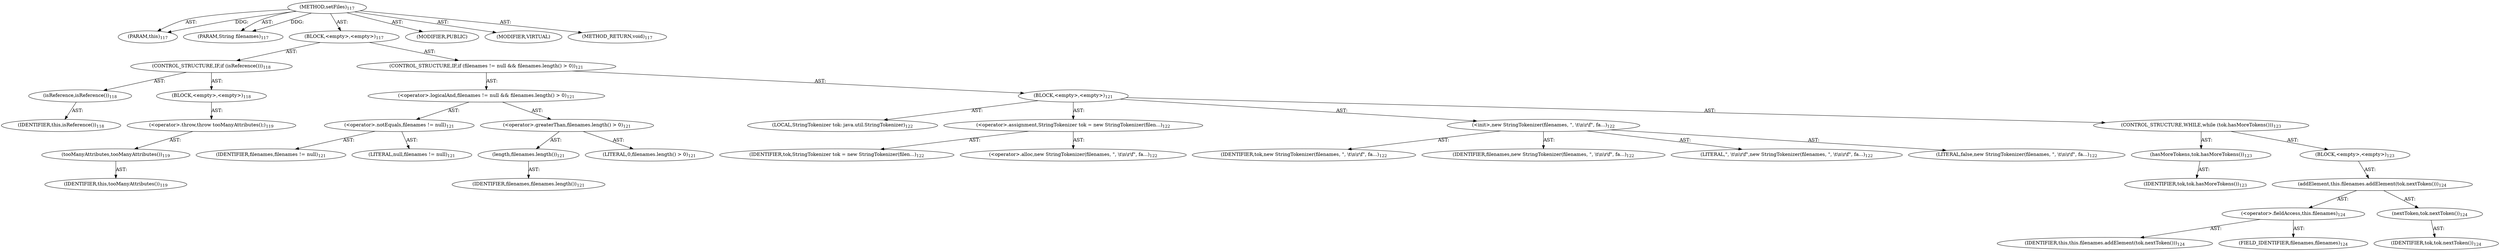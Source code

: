 digraph "setFiles" {  
"111669149701" [label = <(METHOD,setFiles)<SUB>117</SUB>> ]
"115964116995" [label = <(PARAM,this)<SUB>117</SUB>> ]
"115964117004" [label = <(PARAM,String filenames)<SUB>117</SUB>> ]
"25769803784" [label = <(BLOCK,&lt;empty&gt;,&lt;empty&gt;)<SUB>117</SUB>> ]
"47244640259" [label = <(CONTROL_STRUCTURE,IF,if (isReference()))<SUB>118</SUB>> ]
"30064771109" [label = <(isReference,isReference())<SUB>118</SUB>> ]
"68719476742" [label = <(IDENTIFIER,this,isReference())<SUB>118</SUB>> ]
"25769803785" [label = <(BLOCK,&lt;empty&gt;,&lt;empty&gt;)<SUB>118</SUB>> ]
"30064771110" [label = <(&lt;operator&gt;.throw,throw tooManyAttributes();)<SUB>119</SUB>> ]
"30064771111" [label = <(tooManyAttributes,tooManyAttributes())<SUB>119</SUB>> ]
"68719476743" [label = <(IDENTIFIER,this,tooManyAttributes())<SUB>119</SUB>> ]
"47244640260" [label = <(CONTROL_STRUCTURE,IF,if (filenames != null &amp;&amp; filenames.length() &gt; 0))<SUB>121</SUB>> ]
"30064771112" [label = <(&lt;operator&gt;.logicalAnd,filenames != null &amp;&amp; filenames.length() &gt; 0)<SUB>121</SUB>> ]
"30064771113" [label = <(&lt;operator&gt;.notEquals,filenames != null)<SUB>121</SUB>> ]
"68719476771" [label = <(IDENTIFIER,filenames,filenames != null)<SUB>121</SUB>> ]
"90194313218" [label = <(LITERAL,null,filenames != null)<SUB>121</SUB>> ]
"30064771114" [label = <(&lt;operator&gt;.greaterThan,filenames.length() &gt; 0)<SUB>121</SUB>> ]
"30064771115" [label = <(length,filenames.length())<SUB>121</SUB>> ]
"68719476772" [label = <(IDENTIFIER,filenames,filenames.length())<SUB>121</SUB>> ]
"90194313219" [label = <(LITERAL,0,filenames.length() &gt; 0)<SUB>121</SUB>> ]
"25769803786" [label = <(BLOCK,&lt;empty&gt;,&lt;empty&gt;)<SUB>121</SUB>> ]
"94489280512" [label = <(LOCAL,StringTokenizer tok: java.util.StringTokenizer)<SUB>122</SUB>> ]
"30064771116" [label = <(&lt;operator&gt;.assignment,StringTokenizer tok = new StringTokenizer(filen...)<SUB>122</SUB>> ]
"68719476773" [label = <(IDENTIFIER,tok,StringTokenizer tok = new StringTokenizer(filen...)<SUB>122</SUB>> ]
"30064771117" [label = <(&lt;operator&gt;.alloc,new StringTokenizer(filenames, &quot;, \t\n\r\f&quot;, fa...)<SUB>122</SUB>> ]
"30064771118" [label = <(&lt;init&gt;,new StringTokenizer(filenames, &quot;, \t\n\r\f&quot;, fa...)<SUB>122</SUB>> ]
"68719476774" [label = <(IDENTIFIER,tok,new StringTokenizer(filenames, &quot;, \t\n\r\f&quot;, fa...)<SUB>122</SUB>> ]
"68719476775" [label = <(IDENTIFIER,filenames,new StringTokenizer(filenames, &quot;, \t\n\r\f&quot;, fa...)<SUB>122</SUB>> ]
"90194313220" [label = <(LITERAL,&quot;, \t\n\r\f&quot;,new StringTokenizer(filenames, &quot;, \t\n\r\f&quot;, fa...)<SUB>122</SUB>> ]
"90194313221" [label = <(LITERAL,false,new StringTokenizer(filenames, &quot;, \t\n\r\f&quot;, fa...)<SUB>122</SUB>> ]
"47244640261" [label = <(CONTROL_STRUCTURE,WHILE,while (tok.hasMoreTokens()))<SUB>123</SUB>> ]
"30064771119" [label = <(hasMoreTokens,tok.hasMoreTokens())<SUB>123</SUB>> ]
"68719476776" [label = <(IDENTIFIER,tok,tok.hasMoreTokens())<SUB>123</SUB>> ]
"25769803787" [label = <(BLOCK,&lt;empty&gt;,&lt;empty&gt;)<SUB>123</SUB>> ]
"30064771120" [label = <(addElement,this.filenames.addElement(tok.nextToken()))<SUB>124</SUB>> ]
"30064771121" [label = <(&lt;operator&gt;.fieldAccess,this.filenames)<SUB>124</SUB>> ]
"68719476744" [label = <(IDENTIFIER,this,this.filenames.addElement(tok.nextToken()))<SUB>124</SUB>> ]
"55834574860" [label = <(FIELD_IDENTIFIER,filenames,filenames)<SUB>124</SUB>> ]
"30064771122" [label = <(nextToken,tok.nextToken())<SUB>124</SUB>> ]
"68719476777" [label = <(IDENTIFIER,tok,tok.nextToken())<SUB>124</SUB>> ]
"133143986188" [label = <(MODIFIER,PUBLIC)> ]
"133143986189" [label = <(MODIFIER,VIRTUAL)> ]
"128849018885" [label = <(METHOD_RETURN,void)<SUB>117</SUB>> ]
  "111669149701" -> "115964116995"  [ label = "AST: "] 
  "111669149701" -> "115964117004"  [ label = "AST: "] 
  "111669149701" -> "25769803784"  [ label = "AST: "] 
  "111669149701" -> "133143986188"  [ label = "AST: "] 
  "111669149701" -> "133143986189"  [ label = "AST: "] 
  "111669149701" -> "128849018885"  [ label = "AST: "] 
  "25769803784" -> "47244640259"  [ label = "AST: "] 
  "25769803784" -> "47244640260"  [ label = "AST: "] 
  "47244640259" -> "30064771109"  [ label = "AST: "] 
  "47244640259" -> "25769803785"  [ label = "AST: "] 
  "30064771109" -> "68719476742"  [ label = "AST: "] 
  "25769803785" -> "30064771110"  [ label = "AST: "] 
  "30064771110" -> "30064771111"  [ label = "AST: "] 
  "30064771111" -> "68719476743"  [ label = "AST: "] 
  "47244640260" -> "30064771112"  [ label = "AST: "] 
  "47244640260" -> "25769803786"  [ label = "AST: "] 
  "30064771112" -> "30064771113"  [ label = "AST: "] 
  "30064771112" -> "30064771114"  [ label = "AST: "] 
  "30064771113" -> "68719476771"  [ label = "AST: "] 
  "30064771113" -> "90194313218"  [ label = "AST: "] 
  "30064771114" -> "30064771115"  [ label = "AST: "] 
  "30064771114" -> "90194313219"  [ label = "AST: "] 
  "30064771115" -> "68719476772"  [ label = "AST: "] 
  "25769803786" -> "94489280512"  [ label = "AST: "] 
  "25769803786" -> "30064771116"  [ label = "AST: "] 
  "25769803786" -> "30064771118"  [ label = "AST: "] 
  "25769803786" -> "47244640261"  [ label = "AST: "] 
  "30064771116" -> "68719476773"  [ label = "AST: "] 
  "30064771116" -> "30064771117"  [ label = "AST: "] 
  "30064771118" -> "68719476774"  [ label = "AST: "] 
  "30064771118" -> "68719476775"  [ label = "AST: "] 
  "30064771118" -> "90194313220"  [ label = "AST: "] 
  "30064771118" -> "90194313221"  [ label = "AST: "] 
  "47244640261" -> "30064771119"  [ label = "AST: "] 
  "47244640261" -> "25769803787"  [ label = "AST: "] 
  "30064771119" -> "68719476776"  [ label = "AST: "] 
  "25769803787" -> "30064771120"  [ label = "AST: "] 
  "30064771120" -> "30064771121"  [ label = "AST: "] 
  "30064771120" -> "30064771122"  [ label = "AST: "] 
  "30064771121" -> "68719476744"  [ label = "AST: "] 
  "30064771121" -> "55834574860"  [ label = "AST: "] 
  "30064771122" -> "68719476777"  [ label = "AST: "] 
  "111669149701" -> "115964116995"  [ label = "DDG: "] 
  "111669149701" -> "115964117004"  [ label = "DDG: "] 
}
